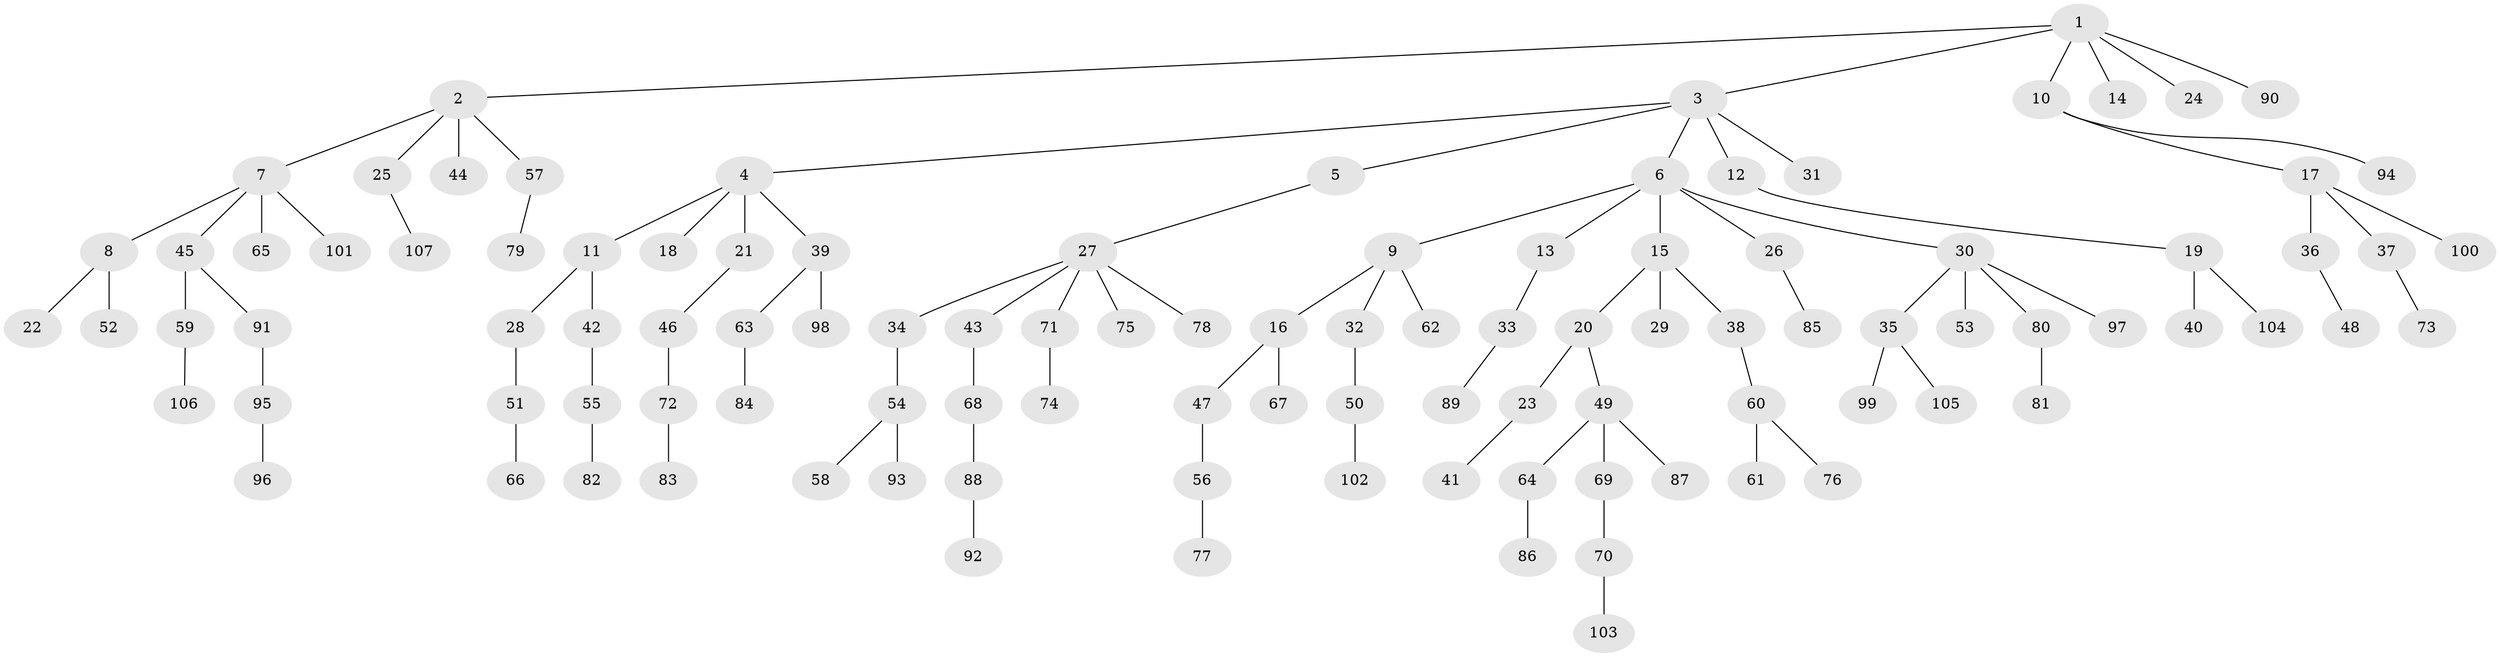 // Generated by graph-tools (version 1.1) at 2025/11/02/27/25 16:11:27]
// undirected, 107 vertices, 106 edges
graph export_dot {
graph [start="1"]
  node [color=gray90,style=filled];
  1;
  2;
  3;
  4;
  5;
  6;
  7;
  8;
  9;
  10;
  11;
  12;
  13;
  14;
  15;
  16;
  17;
  18;
  19;
  20;
  21;
  22;
  23;
  24;
  25;
  26;
  27;
  28;
  29;
  30;
  31;
  32;
  33;
  34;
  35;
  36;
  37;
  38;
  39;
  40;
  41;
  42;
  43;
  44;
  45;
  46;
  47;
  48;
  49;
  50;
  51;
  52;
  53;
  54;
  55;
  56;
  57;
  58;
  59;
  60;
  61;
  62;
  63;
  64;
  65;
  66;
  67;
  68;
  69;
  70;
  71;
  72;
  73;
  74;
  75;
  76;
  77;
  78;
  79;
  80;
  81;
  82;
  83;
  84;
  85;
  86;
  87;
  88;
  89;
  90;
  91;
  92;
  93;
  94;
  95;
  96;
  97;
  98;
  99;
  100;
  101;
  102;
  103;
  104;
  105;
  106;
  107;
  1 -- 2;
  1 -- 3;
  1 -- 10;
  1 -- 14;
  1 -- 24;
  1 -- 90;
  2 -- 7;
  2 -- 25;
  2 -- 44;
  2 -- 57;
  3 -- 4;
  3 -- 5;
  3 -- 6;
  3 -- 12;
  3 -- 31;
  4 -- 11;
  4 -- 18;
  4 -- 21;
  4 -- 39;
  5 -- 27;
  6 -- 9;
  6 -- 13;
  6 -- 15;
  6 -- 26;
  6 -- 30;
  7 -- 8;
  7 -- 45;
  7 -- 65;
  7 -- 101;
  8 -- 22;
  8 -- 52;
  9 -- 16;
  9 -- 32;
  9 -- 62;
  10 -- 17;
  10 -- 94;
  11 -- 28;
  11 -- 42;
  12 -- 19;
  13 -- 33;
  15 -- 20;
  15 -- 29;
  15 -- 38;
  16 -- 47;
  16 -- 67;
  17 -- 36;
  17 -- 37;
  17 -- 100;
  19 -- 40;
  19 -- 104;
  20 -- 23;
  20 -- 49;
  21 -- 46;
  23 -- 41;
  25 -- 107;
  26 -- 85;
  27 -- 34;
  27 -- 43;
  27 -- 71;
  27 -- 75;
  27 -- 78;
  28 -- 51;
  30 -- 35;
  30 -- 53;
  30 -- 80;
  30 -- 97;
  32 -- 50;
  33 -- 89;
  34 -- 54;
  35 -- 99;
  35 -- 105;
  36 -- 48;
  37 -- 73;
  38 -- 60;
  39 -- 63;
  39 -- 98;
  42 -- 55;
  43 -- 68;
  45 -- 59;
  45 -- 91;
  46 -- 72;
  47 -- 56;
  49 -- 64;
  49 -- 69;
  49 -- 87;
  50 -- 102;
  51 -- 66;
  54 -- 58;
  54 -- 93;
  55 -- 82;
  56 -- 77;
  57 -- 79;
  59 -- 106;
  60 -- 61;
  60 -- 76;
  63 -- 84;
  64 -- 86;
  68 -- 88;
  69 -- 70;
  70 -- 103;
  71 -- 74;
  72 -- 83;
  80 -- 81;
  88 -- 92;
  91 -- 95;
  95 -- 96;
}
